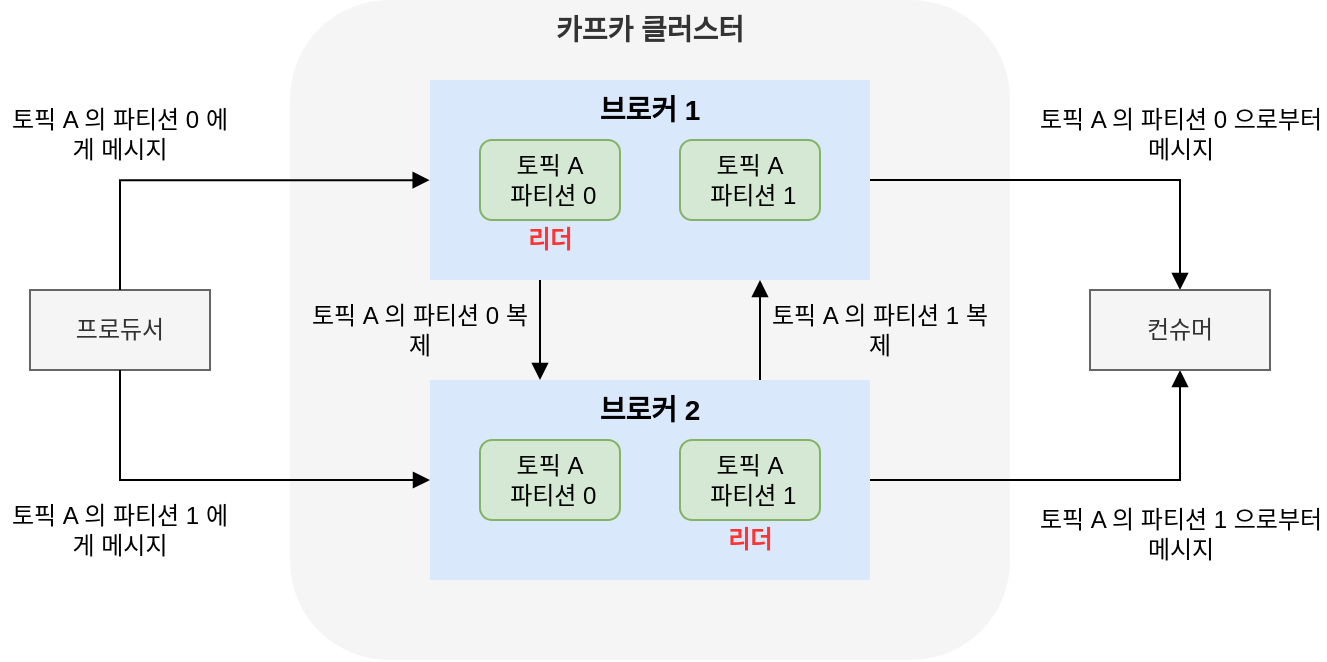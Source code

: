 <mxfile version="24.7.5">
  <diagram name="페이지-1" id="zvFn2DEB8qC999MNAIKq">
    <mxGraphModel dx="781" dy="894" grid="1" gridSize="10" guides="1" tooltips="1" connect="1" arrows="1" fold="1" page="1" pageScale="1" pageWidth="827" pageHeight="1169" math="0" shadow="0">
      <root>
        <mxCell id="0" />
        <mxCell id="1" parent="0" />
        <mxCell id="tfvQ1K-aZx4HgQdkkwBR-1" value="카프카 클러스터" style="rounded=1;whiteSpace=wrap;html=1;dashed=1;fillColor=#f5f5f5;fontColor=#333333;strokeColor=none;fontSize=14;fontStyle=1;verticalAlign=top;" vertex="1" parent="1">
          <mxGeometry x="190" y="100" width="360" height="330" as="geometry" />
        </mxCell>
        <mxCell id="tfvQ1K-aZx4HgQdkkwBR-2" style="edgeStyle=orthogonalEdgeStyle;rounded=0;orthogonalLoop=1;jettySize=auto;html=1;exitX=0.25;exitY=1;exitDx=0;exitDy=0;entryX=0.25;entryY=0;entryDx=0;entryDy=0;endArrow=block;endFill=1;" edge="1" parent="1" source="tfvQ1K-aZx4HgQdkkwBR-4" target="tfvQ1K-aZx4HgQdkkwBR-10">
          <mxGeometry relative="1" as="geometry" />
        </mxCell>
        <mxCell id="tfvQ1K-aZx4HgQdkkwBR-3" style="edgeStyle=orthogonalEdgeStyle;rounded=0;orthogonalLoop=1;jettySize=auto;html=1;entryX=0.5;entryY=0;entryDx=0;entryDy=0;endArrow=block;endFill=1;" edge="1" parent="1" source="tfvQ1K-aZx4HgQdkkwBR-4" target="tfvQ1K-aZx4HgQdkkwBR-18">
          <mxGeometry relative="1" as="geometry" />
        </mxCell>
        <mxCell id="tfvQ1K-aZx4HgQdkkwBR-4" value="브로커 1" style="rounded=0;whiteSpace=wrap;html=1;horizontal=1;verticalAlign=top;fillColor=#dae8fc;strokeColor=none;fontSize=14;fontStyle=1" vertex="1" parent="1">
          <mxGeometry x="260" y="140" width="220" height="100" as="geometry" />
        </mxCell>
        <mxCell id="tfvQ1K-aZx4HgQdkkwBR-5" value="토픽 A&lt;br&gt;&amp;nbsp;파티션 0" style="rounded=1;whiteSpace=wrap;html=1;fillColor=#d5e8d4;strokeColor=#82b366;" vertex="1" parent="1">
          <mxGeometry x="285" y="170" width="70" height="40" as="geometry" />
        </mxCell>
        <mxCell id="tfvQ1K-aZx4HgQdkkwBR-6" value="토픽 A&lt;br&gt;&amp;nbsp;파티션 1" style="rounded=1;whiteSpace=wrap;html=1;fillColor=#d5e8d4;strokeColor=#82b366;" vertex="1" parent="1">
          <mxGeometry x="385" y="170" width="70" height="40" as="geometry" />
        </mxCell>
        <mxCell id="tfvQ1K-aZx4HgQdkkwBR-7" value="리더" style="text;html=1;strokeColor=none;fillColor=none;align=center;verticalAlign=middle;whiteSpace=wrap;rounded=0;fontStyle=1;fontColor=#FF3333;" vertex="1" parent="1">
          <mxGeometry x="295" y="210" width="50" height="20" as="geometry" />
        </mxCell>
        <mxCell id="tfvQ1K-aZx4HgQdkkwBR-8" style="edgeStyle=orthogonalEdgeStyle;rounded=0;orthogonalLoop=1;jettySize=auto;html=1;exitX=0.75;exitY=0;exitDx=0;exitDy=0;entryX=0.75;entryY=1;entryDx=0;entryDy=0;endArrow=block;endFill=1;" edge="1" parent="1" source="tfvQ1K-aZx4HgQdkkwBR-10" target="tfvQ1K-aZx4HgQdkkwBR-4">
          <mxGeometry relative="1" as="geometry" />
        </mxCell>
        <mxCell id="tfvQ1K-aZx4HgQdkkwBR-9" style="edgeStyle=orthogonalEdgeStyle;rounded=0;orthogonalLoop=1;jettySize=auto;html=1;entryX=0.5;entryY=1;entryDx=0;entryDy=0;endArrow=block;endFill=1;" edge="1" parent="1" source="tfvQ1K-aZx4HgQdkkwBR-10" target="tfvQ1K-aZx4HgQdkkwBR-18">
          <mxGeometry relative="1" as="geometry" />
        </mxCell>
        <mxCell id="tfvQ1K-aZx4HgQdkkwBR-10" value="브로커 2" style="rounded=0;whiteSpace=wrap;html=1;horizontal=1;verticalAlign=top;fillColor=#dae8fc;strokeColor=none;fontSize=14;fontStyle=1" vertex="1" parent="1">
          <mxGeometry x="260" y="290" width="220" height="100" as="geometry" />
        </mxCell>
        <mxCell id="tfvQ1K-aZx4HgQdkkwBR-11" value="토픽 A&lt;br&gt;&amp;nbsp;파티션 0" style="rounded=1;whiteSpace=wrap;html=1;fillColor=#d5e8d4;strokeColor=#82b366;" vertex="1" parent="1">
          <mxGeometry x="285" y="320" width="70" height="40" as="geometry" />
        </mxCell>
        <mxCell id="tfvQ1K-aZx4HgQdkkwBR-12" value="토픽 A&lt;br&gt;&amp;nbsp;파티션 1" style="rounded=1;whiteSpace=wrap;html=1;fillColor=#d5e8d4;strokeColor=#82b366;" vertex="1" parent="1">
          <mxGeometry x="385" y="320" width="70" height="40" as="geometry" />
        </mxCell>
        <mxCell id="tfvQ1K-aZx4HgQdkkwBR-13" value="리더" style="text;html=1;strokeColor=none;fillColor=none;align=center;verticalAlign=middle;whiteSpace=wrap;rounded=0;fontStyle=1;fontColor=#FF3333;" vertex="1" parent="1">
          <mxGeometry x="395" y="360" width="50" height="20" as="geometry" />
        </mxCell>
        <mxCell id="tfvQ1K-aZx4HgQdkkwBR-14" value="토픽 A 의 파티션 0 복제" style="text;html=1;strokeColor=none;fillColor=none;align=center;verticalAlign=middle;whiteSpace=wrap;rounded=0;" vertex="1" parent="1">
          <mxGeometry x="195" y="255" width="120" height="20" as="geometry" />
        </mxCell>
        <mxCell id="tfvQ1K-aZx4HgQdkkwBR-15" value="토픽 A 의 파티션 1 복제" style="text;html=1;strokeColor=none;fillColor=none;align=center;verticalAlign=middle;whiteSpace=wrap;rounded=0;" vertex="1" parent="1">
          <mxGeometry x="425" y="255" width="120" height="20" as="geometry" />
        </mxCell>
        <mxCell id="tfvQ1K-aZx4HgQdkkwBR-17" value="프로듀서" style="rounded=0;whiteSpace=wrap;html=1;fillColor=#f5f5f5;fontColor=#333333;strokeColor=#666666;" vertex="1" parent="1">
          <mxGeometry x="60" y="245" width="90" height="40" as="geometry" />
        </mxCell>
        <mxCell id="tfvQ1K-aZx4HgQdkkwBR-18" value="컨슈머" style="rounded=0;whiteSpace=wrap;html=1;fillColor=#f5f5f5;fontColor=#333333;strokeColor=#666666;" vertex="1" parent="1">
          <mxGeometry x="590" y="245" width="90" height="40" as="geometry" />
        </mxCell>
        <mxCell id="tfvQ1K-aZx4HgQdkkwBR-19" style="edgeStyle=orthogonalEdgeStyle;rounded=0;orthogonalLoop=1;jettySize=auto;html=1;entryX=0.194;entryY=0.273;entryDx=0;entryDy=0;entryPerimeter=0;endArrow=block;endFill=1;" edge="1" parent="1" source="tfvQ1K-aZx4HgQdkkwBR-17" target="tfvQ1K-aZx4HgQdkkwBR-1">
          <mxGeometry relative="1" as="geometry">
            <Array as="points">
              <mxPoint x="105" y="190" />
            </Array>
          </mxGeometry>
        </mxCell>
        <mxCell id="tfvQ1K-aZx4HgQdkkwBR-20" style="edgeStyle=orthogonalEdgeStyle;rounded=0;orthogonalLoop=1;jettySize=auto;html=1;endArrow=block;endFill=1;" edge="1" parent="1" source="tfvQ1K-aZx4HgQdkkwBR-17">
          <mxGeometry relative="1" as="geometry">
            <mxPoint x="260" y="340" as="targetPoint" />
            <Array as="points">
              <mxPoint x="105" y="340" />
            </Array>
          </mxGeometry>
        </mxCell>
        <mxCell id="tfvQ1K-aZx4HgQdkkwBR-21" value="토픽 A 의 파티션 0 에게 메시지" style="text;html=1;strokeColor=none;fillColor=none;align=center;verticalAlign=middle;whiteSpace=wrap;rounded=0;" vertex="1" parent="1">
          <mxGeometry x="45" y="150" width="120" height="34" as="geometry" />
        </mxCell>
        <mxCell id="tfvQ1K-aZx4HgQdkkwBR-22" value="토픽 A 의 파티션 1 에게 메시지" style="text;html=1;strokeColor=none;fillColor=none;align=center;verticalAlign=middle;whiteSpace=wrap;rounded=0;" vertex="1" parent="1">
          <mxGeometry x="45" y="350" width="120" height="30" as="geometry" />
        </mxCell>
        <mxCell id="tfvQ1K-aZx4HgQdkkwBR-23" value="토픽 A 의 파티션 0 으로부터 메시지" style="text;html=1;strokeColor=none;fillColor=none;align=center;verticalAlign=middle;whiteSpace=wrap;rounded=0;" vertex="1" parent="1">
          <mxGeometry x="562.5" y="150" width="145" height="34" as="geometry" />
        </mxCell>
        <mxCell id="tfvQ1K-aZx4HgQdkkwBR-24" value="토픽 A 의 파티션 1 으로부터 메시지" style="text;html=1;strokeColor=none;fillColor=none;align=center;verticalAlign=middle;whiteSpace=wrap;rounded=0;" vertex="1" parent="1">
          <mxGeometry x="562.5" y="350" width="145" height="34" as="geometry" />
        </mxCell>
      </root>
    </mxGraphModel>
  </diagram>
</mxfile>
